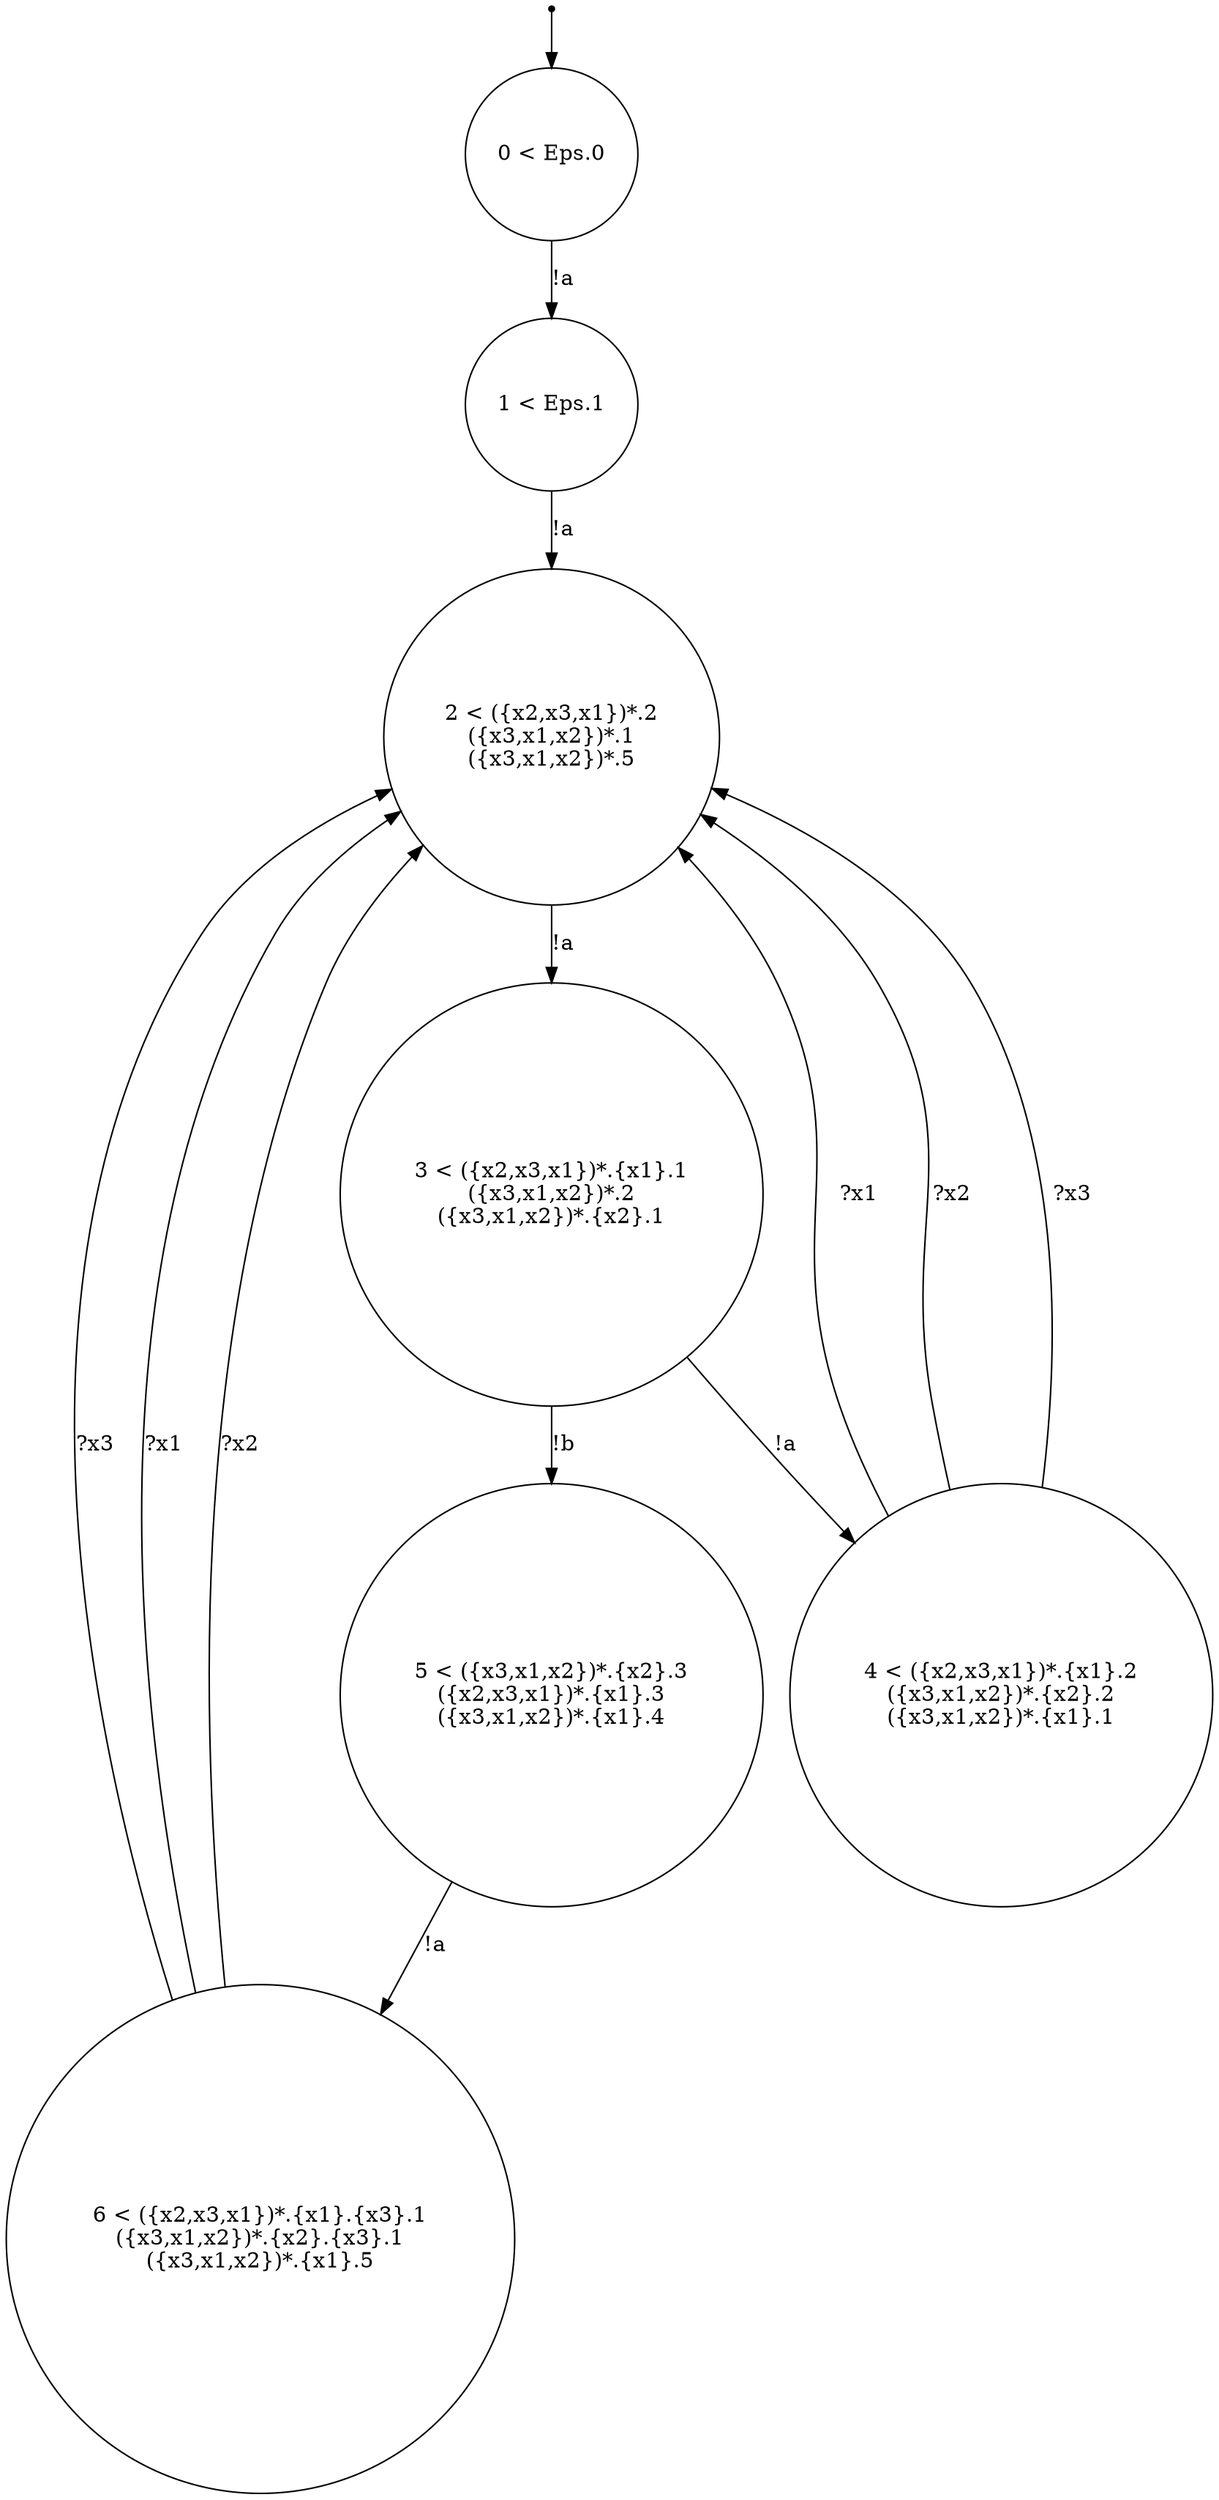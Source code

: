 digraph {
 node [shape=point] ENTRY
 node [shape=circle]
5 [label="5 < ({x3,x1,x2})*.{x2}.3
({x2,x3,x1})*.{x1}.3
({x3,x1,x2})*.{x1}.4
"]
2 [label="2 < ({x2,x3,x1})*.2
({x3,x1,x2})*.1
({x3,x1,x2})*.5
"]
6 [label="6 < ({x2,x3,x1})*.{x1}.{x3}.1
({x3,x1,x2})*.{x2}.{x3}.1
({x3,x1,x2})*.{x1}.5
"]
4 [label="4 < ({x2,x3,x1})*.{x1}.2
({x3,x1,x2})*.{x2}.2
({x3,x1,x2})*.{x1}.1
"]
1 [label="1 < Eps.1
"]
3 [label="3 < ({x2,x3,x1})*.{x1}.1
({x3,x1,x2})*.2
({x3,x1,x2})*.{x2}.1
"]
0 [label="0 < Eps.0
"]
ENTRY -> 0
6 -> 2 [label="?x3"]
2 -> 3 [label="!a"]
5 -> 6 [label="!a"]
6 -> 2 [label="?x1"]
4 -> 2 [label="?x1"]
4 -> 2 [label="?x2"]
6 -> 2 [label="?x2"]
3 -> 4 [label="!a"]
0 -> 1 [label="!a"]
3 -> 5 [label="!b"]
1 -> 2 [label="!a"]
4 -> 2 [label="?x3"]

}